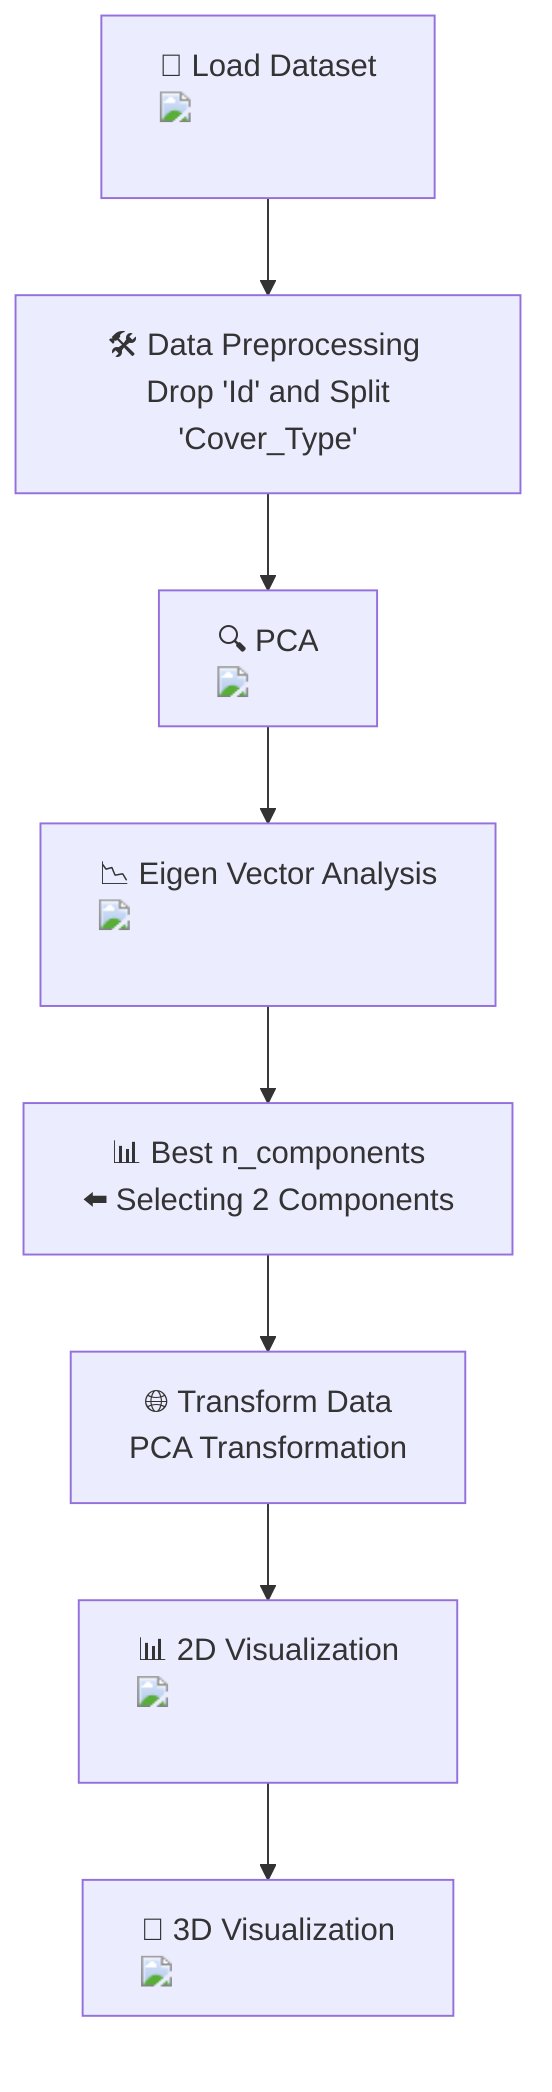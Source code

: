flowchart TD
    A["📁 Load Dataset <img src='file.svg'/> <br/>"] --> B["🛠️ Data Preprocessing <br/> Drop 'Id' and Split 'Cover_Type'"]
    B --> C["🔍 PCA <br/> <img src='dummy_plots/hist_template.svg'/> "]
    C --> D["📉 Eigen Vector Analysis <img src='dummy_plots/lineplot_template.svg'/> <br/>"]
    D --> E["📊 Best n_components <br/> ⬅️ Selecting 2 Components"]
    E --> F["🌐 Transform Data <br/> PCA Transformation"]
    F --> G["📊 2D Visualization <img src='dummy_plots/scatter_plot_template.svg'/> <br/>"]
    G --> H["🌌 3D Visualization <br/> <img src='dummy_plots/scatter_plot_template.svg'/>"]